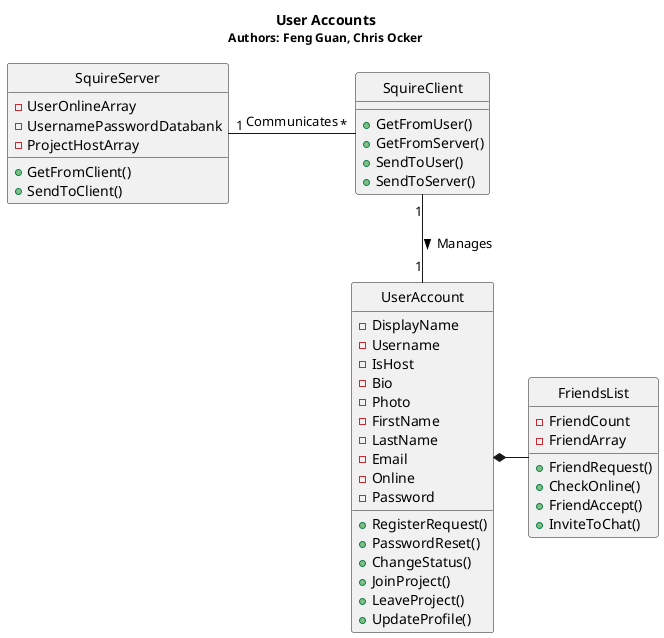 @startuml
hide circles

Title <b>User Accounts</b>\n<size:12>Authors: Feng Guan, Chris Ocker</size>


class "UserAccount" as ua {
-DisplayName
-Username
-IsHost
-Bio
-Photo
-FirstName
-LastName
-Email
-Online
-Password
+RegisterRequest()
+PasswordReset()
+ChangeStatus()
+JoinProject()
+LeaveProject()
+UpdateProfile()
}



class "FriendsList" as fl {
-FriendCount
-FriendArray
+FriendRequest()
+CheckOnline()
+FriendAccept()
+InviteToChat()
}


class "SquireServer" as ss {
-UserOnlineArray
-UsernamePasswordDatabank
-ProjectHostArray
+GetFromClient()
+SendToClient()
}


class "SquireClient" as sc {
+GetFromUser()
+GetFromServer()
+SendToUser()
+SendToServer()
}


sc "1"  -- "1" ua : Manages >
ss "1"  -r- "*" sc : Communicates

fl  -l-* ua
@enduml


